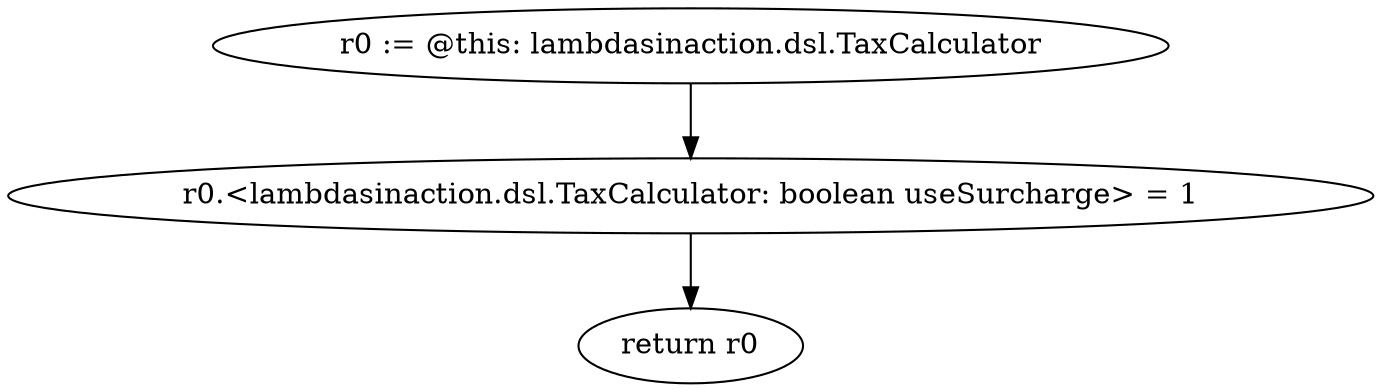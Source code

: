 digraph "unitGraph" {
    "r0 := @this: lambdasinaction.dsl.TaxCalculator"
    "r0.<lambdasinaction.dsl.TaxCalculator: boolean useSurcharge> = 1"
    "return r0"
    "r0 := @this: lambdasinaction.dsl.TaxCalculator"->"r0.<lambdasinaction.dsl.TaxCalculator: boolean useSurcharge> = 1";
    "r0.<lambdasinaction.dsl.TaxCalculator: boolean useSurcharge> = 1"->"return r0";
}
